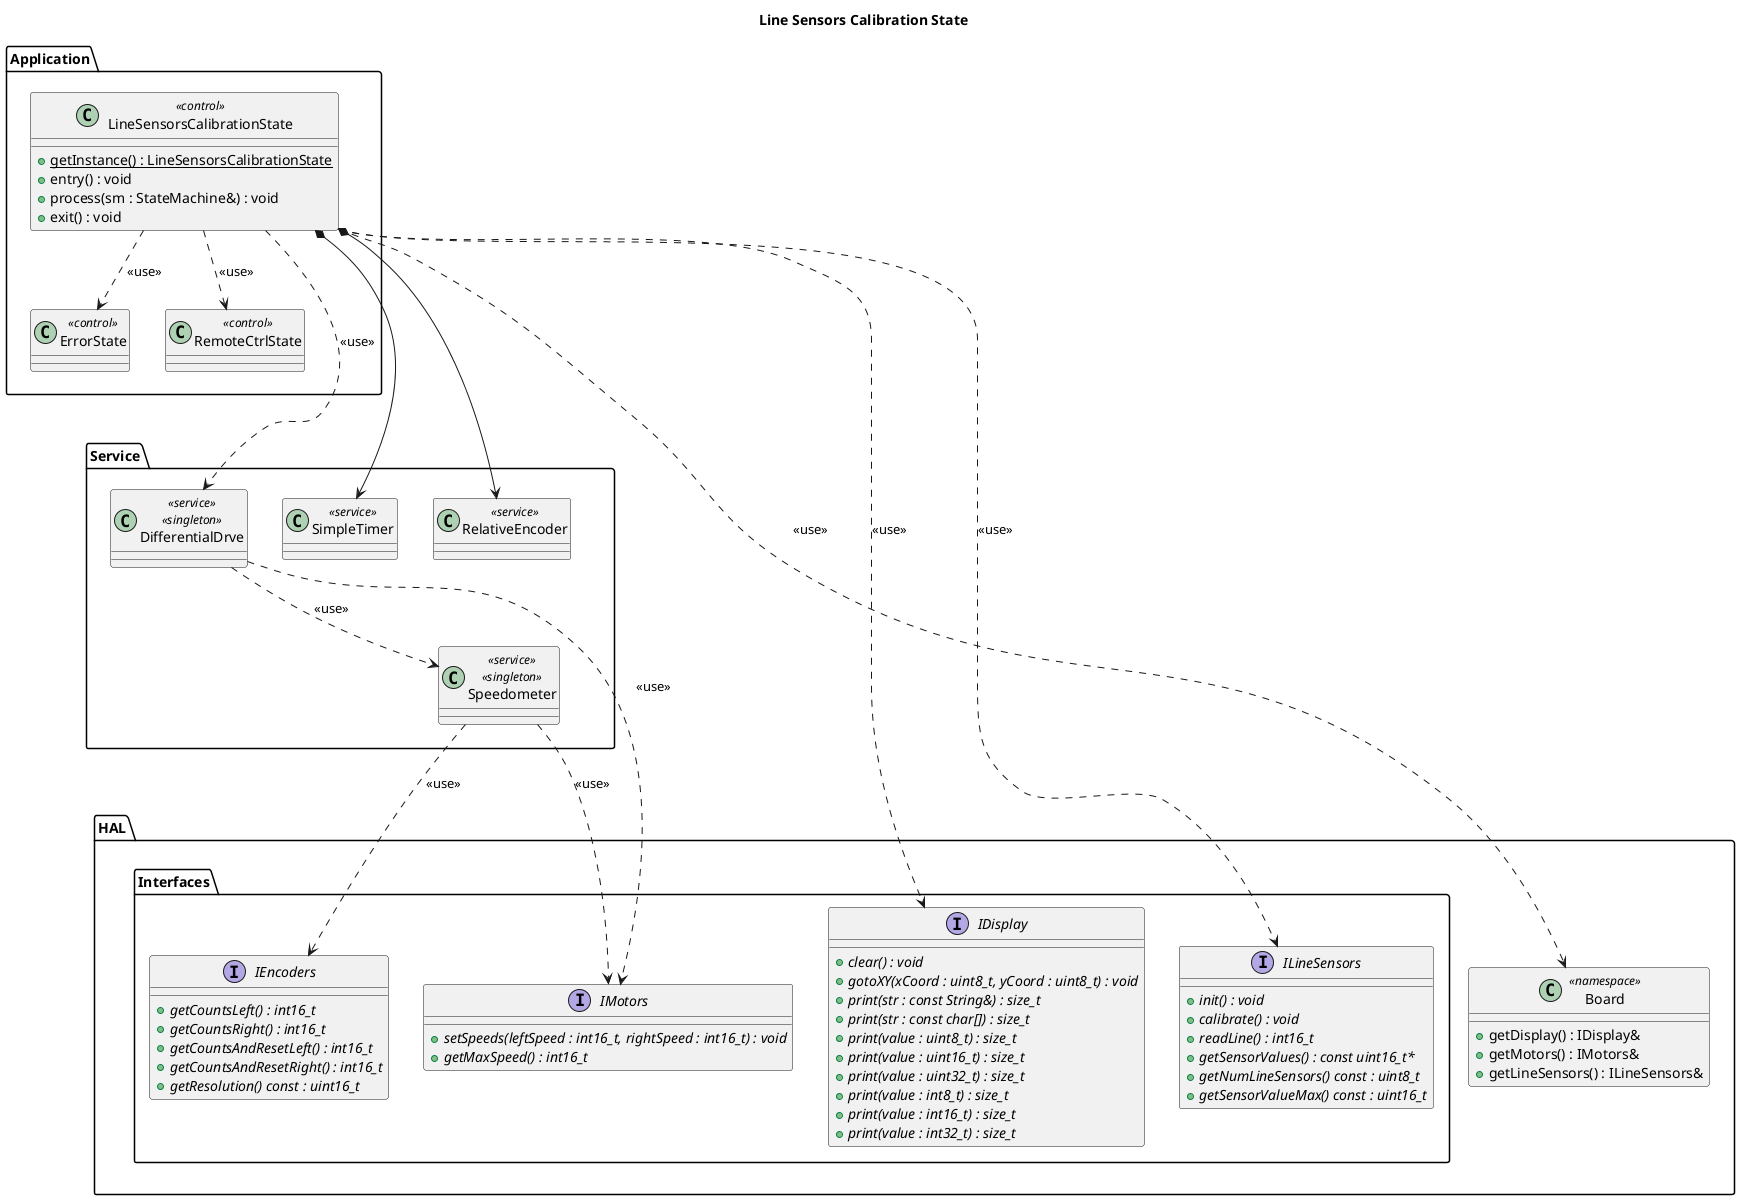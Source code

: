 @startuml RemoteControl LineSensorsCalibrationState

title Line Sensors Calibration State

package "Application" as appLayer {

    class LineSensorsCalibrationState <<control>> {
        + {static} getInstance() : LineSensorsCalibrationState
        + entry() : void
        + process(sm : StateMachine&) : void
        + exit() : void
    }

    class RemoteCtrlState <<control>>
    class ErrorState <<control>>

    LineSensorsCalibrationState ..> RemoteCtrlState: <<use>>
    LineSensorsCalibrationState ..> ErrorState: <<use>>
}

package "Service" as serviceLayer {

    class SimpleTimer <<service>>
    class RelativeEncoder <<service>>
    class DifferentialDrve <<service>><<singleton>>
    class Speedometer <<service>><<singleton>>

    DifferentialDrve ..> Speedometer: <<use>>
}

package "HAL" as hal {

    package "Interfaces" as halInterfaces {
        interface IDisplay {
            + {abstract} clear() : void
            + {abstract} gotoXY(xCoord : uint8_t, yCoord : uint8_t) : void
            + {abstract} print(str : const String&) : size_t
            + {abstract} print(str : const char[]) : size_t
            + {abstract} print(value : uint8_t) : size_t
            + {abstract} print(value : uint16_t) : size_t
            + {abstract} print(value : uint32_t) : size_t
            + {abstract} print(value : int8_t) : size_t
            + {abstract} print(value : int16_t) : size_t
            + {abstract} print(value : int32_t) : size_t
        }

        interface IMotors {
            + {abstract} setSpeeds(leftSpeed : int16_t, rightSpeed : int16_t) : void
            + {abstract} getMaxSpeed() : int16_t
        }

        interface ILineSensors {
            + {abstract} init() : void
            + {abstract} calibrate() : void
            + {abstract} readLine() : int16_t
            + {abstract} getSensorValues() : const uint16_t*
            + {abstract} getNumLineSensors() const : uint8_t
            + {abstract} getSensorValueMax() const : uint16_t
        }

        interface IEncoders {
            + {abstract} getCountsLeft() : int16_t
            + {abstract} getCountsRight() : int16_t
            + {abstract} getCountsAndResetLeft() : int16_t
            + {abstract} getCountsAndResetRight() : int16_t
            + {abstract} getResolution() const : uint16_t
        }
    }

    class Board << namespace >> {
        + getDisplay() : IDisplay&
        + getMotors() : IMotors&
        + getLineSensors() : ILineSensors&
    }
}

appLayer -[hidden]-- serviceLayer
serviceLayer -[hidden]-- hal

LineSensorsCalibrationState ....> IDisplay: <<use>>
LineSensorsCalibrationState ....> ILineSensors: <<use>>
LineSensorsCalibrationState ....> Board: <<use>>
LineSensorsCalibrationState *--> SimpleTimer
LineSensorsCalibrationState *--> RelativeEncoder
LineSensorsCalibrationState ...> DifferentialDrve: <<use>>

DifferentialDrve ...> IMotors: <<use>>
Speedometer ..> IEncoders: <<use>>
Speedometer ..> IMotors: <<use>>

@enduml